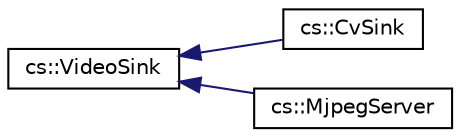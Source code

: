 digraph "Graphical Class Hierarchy"
{
  edge [fontname="Helvetica",fontsize="10",labelfontname="Helvetica",labelfontsize="10"];
  node [fontname="Helvetica",fontsize="10",shape=record];
  rankdir="LR";
  Node1 [label="cs::VideoSink",height=0.2,width=0.4,color="black", fillcolor="white", style="filled",URL="$classcs_1_1VideoSink.html",tooltip="A sink for video that accepts a sequence of frames. "];
  Node1 -> Node2 [dir="back",color="midnightblue",fontsize="10",style="solid",fontname="Helvetica"];
  Node2 [label="cs::CvSink",height=0.2,width=0.4,color="black", fillcolor="white", style="filled",URL="$classcs_1_1CvSink.html",tooltip="A sink for user code to accept video frames as OpenCV images. "];
  Node1 -> Node3 [dir="back",color="midnightblue",fontsize="10",style="solid",fontname="Helvetica"];
  Node3 [label="cs::MjpegServer",height=0.2,width=0.4,color="black", fillcolor="white", style="filled",URL="$classcs_1_1MjpegServer.html",tooltip="A sink that acts as a MJPEG-over-HTTP network server. "];
}
